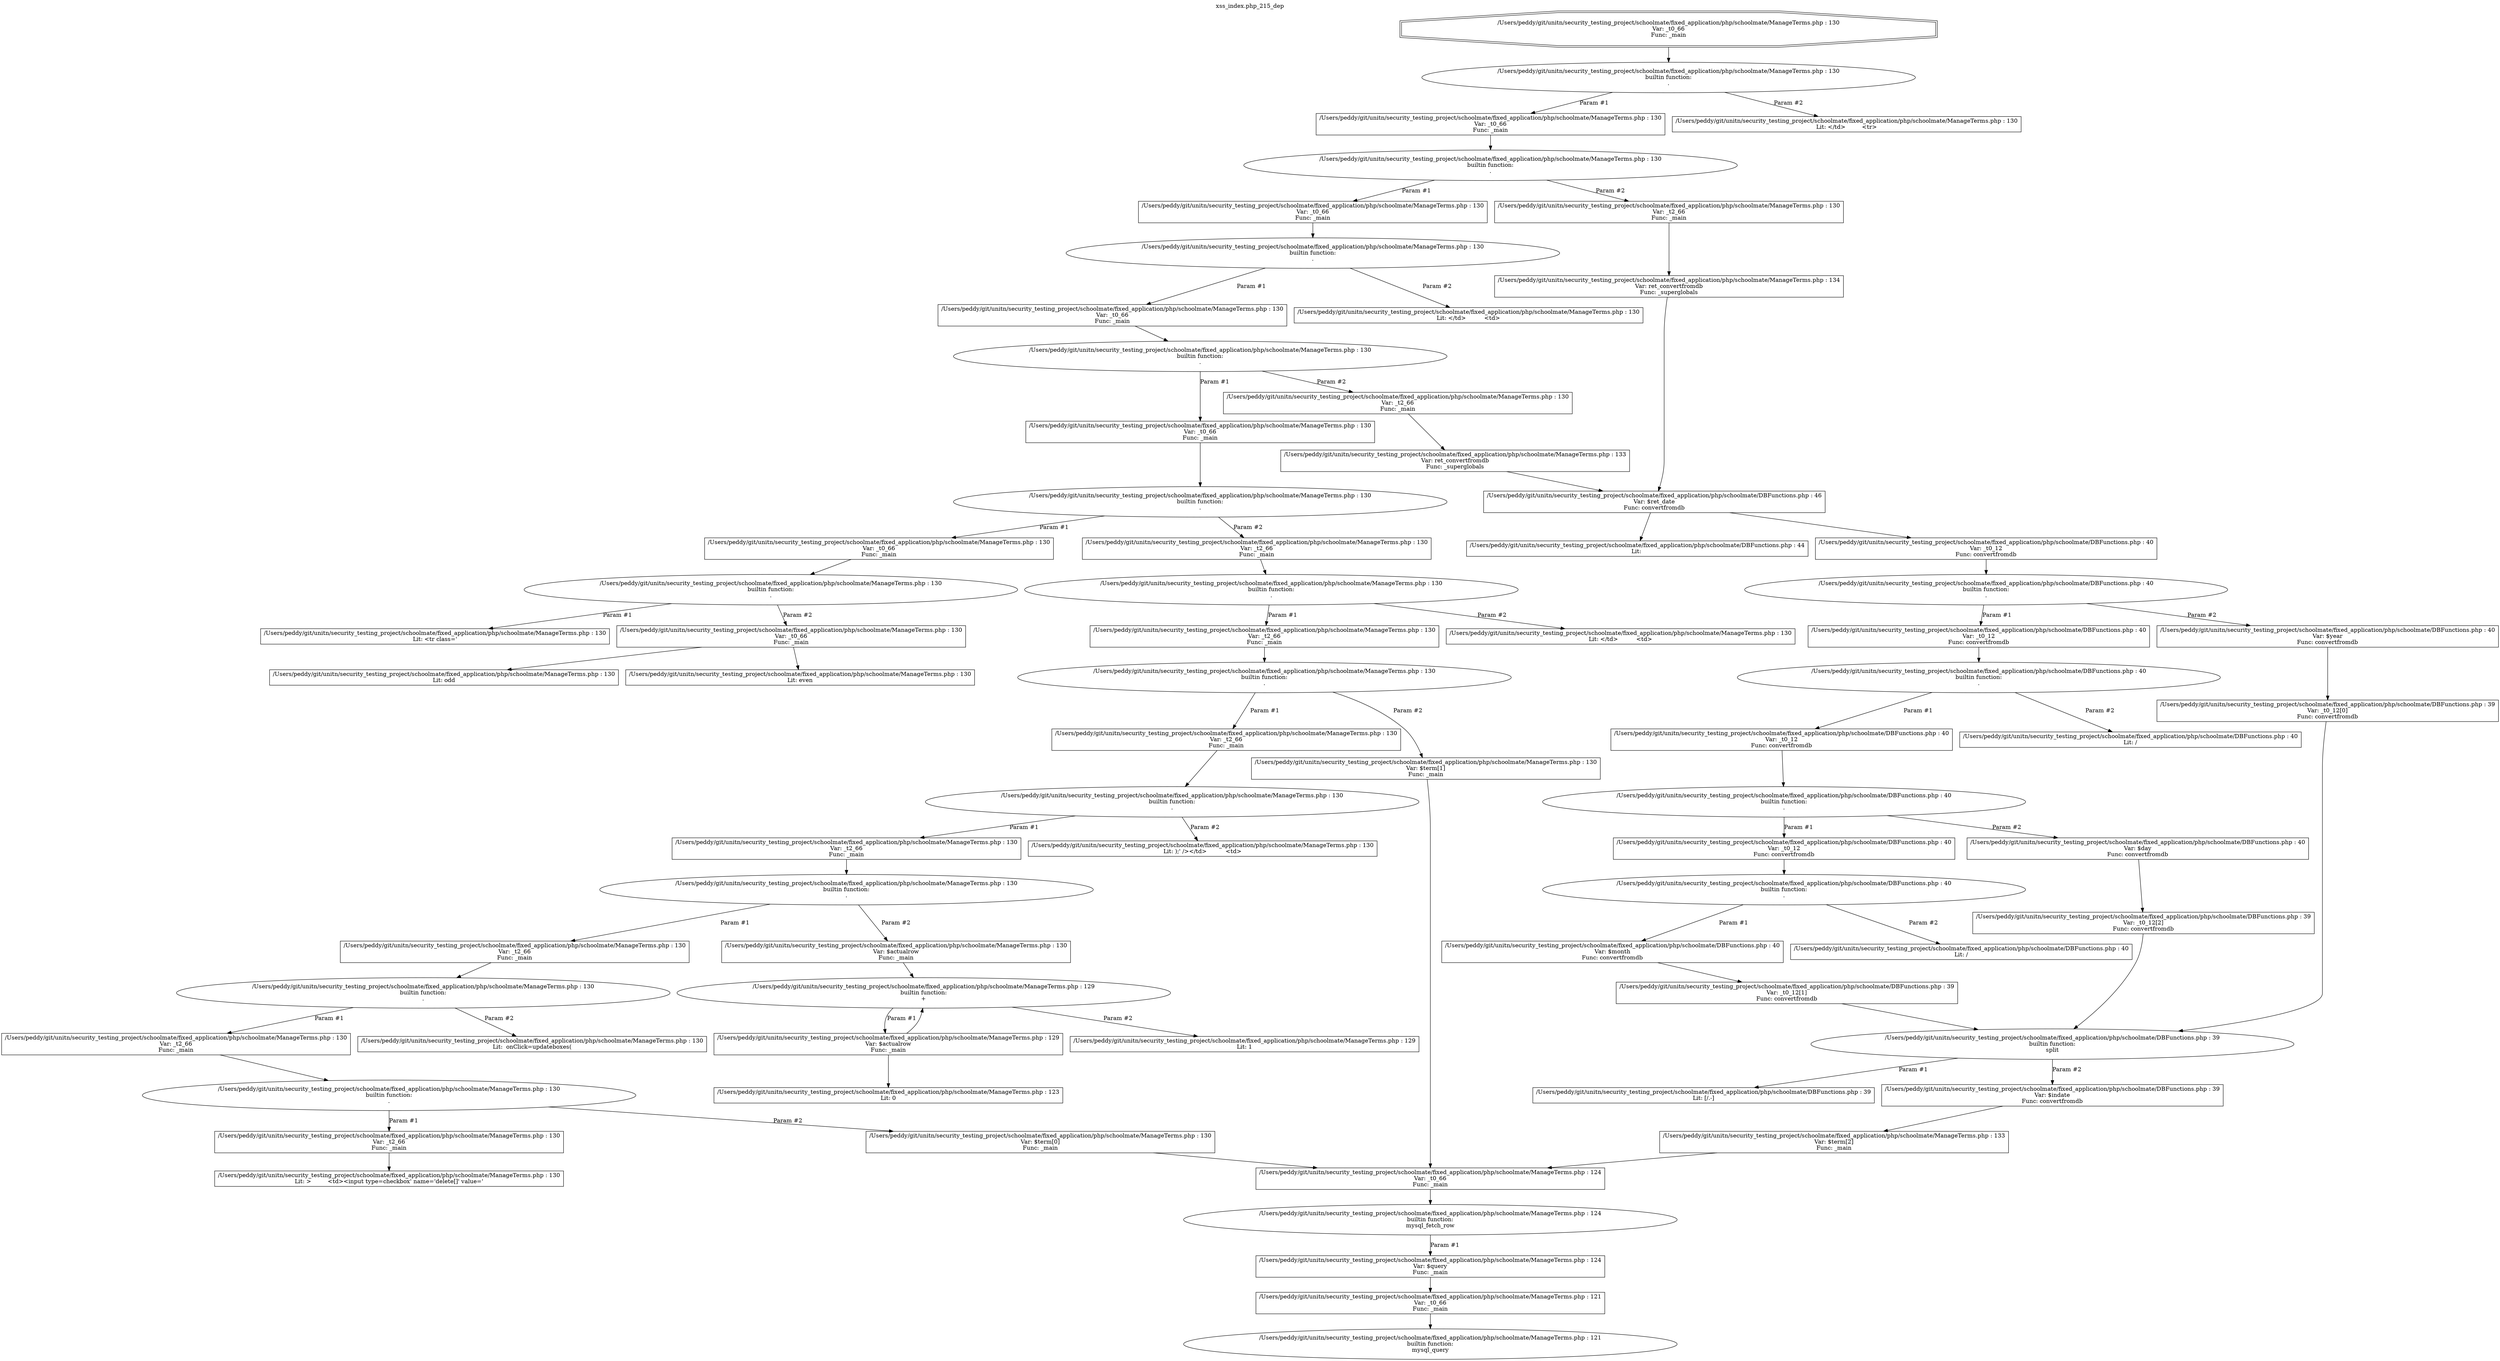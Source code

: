 digraph cfg {
  label="xss_index.php_215_dep";
  labelloc=t;
  n1 [shape=doubleoctagon, label="/Users/peddy/git/unitn/security_testing_project/schoolmate/fixed_application/php/schoolmate/ManageTerms.php : 130\nVar: _t0_66\nFunc: _main\n"];
  n2 [shape=ellipse, label="/Users/peddy/git/unitn/security_testing_project/schoolmate/fixed_application/php/schoolmate/ManageTerms.php : 130\nbuiltin function:\n.\n"];
  n3 [shape=box, label="/Users/peddy/git/unitn/security_testing_project/schoolmate/fixed_application/php/schoolmate/ManageTerms.php : 130\nVar: _t0_66\nFunc: _main\n"];
  n4 [shape=ellipse, label="/Users/peddy/git/unitn/security_testing_project/schoolmate/fixed_application/php/schoolmate/ManageTerms.php : 130\nbuiltin function:\n.\n"];
  n5 [shape=box, label="/Users/peddy/git/unitn/security_testing_project/schoolmate/fixed_application/php/schoolmate/ManageTerms.php : 130\nVar: _t0_66\nFunc: _main\n"];
  n6 [shape=ellipse, label="/Users/peddy/git/unitn/security_testing_project/schoolmate/fixed_application/php/schoolmate/ManageTerms.php : 130\nbuiltin function:\n.\n"];
  n7 [shape=box, label="/Users/peddy/git/unitn/security_testing_project/schoolmate/fixed_application/php/schoolmate/ManageTerms.php : 130\nVar: _t0_66\nFunc: _main\n"];
  n8 [shape=ellipse, label="/Users/peddy/git/unitn/security_testing_project/schoolmate/fixed_application/php/schoolmate/ManageTerms.php : 130\nbuiltin function:\n.\n"];
  n9 [shape=box, label="/Users/peddy/git/unitn/security_testing_project/schoolmate/fixed_application/php/schoolmate/ManageTerms.php : 130\nVar: _t0_66\nFunc: _main\n"];
  n10 [shape=ellipse, label="/Users/peddy/git/unitn/security_testing_project/schoolmate/fixed_application/php/schoolmate/ManageTerms.php : 130\nbuiltin function:\n.\n"];
  n11 [shape=box, label="/Users/peddy/git/unitn/security_testing_project/schoolmate/fixed_application/php/schoolmate/ManageTerms.php : 130\nVar: _t0_66\nFunc: _main\n"];
  n12 [shape=ellipse, label="/Users/peddy/git/unitn/security_testing_project/schoolmate/fixed_application/php/schoolmate/ManageTerms.php : 130\nbuiltin function:\n.\n"];
  n13 [shape=box, label="/Users/peddy/git/unitn/security_testing_project/schoolmate/fixed_application/php/schoolmate/ManageTerms.php : 130\nLit: <tr class='\n"];
  n14 [shape=box, label="/Users/peddy/git/unitn/security_testing_project/schoolmate/fixed_application/php/schoolmate/ManageTerms.php : 130\nVar: _t0_66\nFunc: _main\n"];
  n15 [shape=box, label="/Users/peddy/git/unitn/security_testing_project/schoolmate/fixed_application/php/schoolmate/ManageTerms.php : 130\nLit: odd\n"];
  n16 [shape=box, label="/Users/peddy/git/unitn/security_testing_project/schoolmate/fixed_application/php/schoolmate/ManageTerms.php : 130\nLit: even\n"];
  n17 [shape=box, label="/Users/peddy/git/unitn/security_testing_project/schoolmate/fixed_application/php/schoolmate/ManageTerms.php : 130\nVar: _t2_66\nFunc: _main\n"];
  n18 [shape=ellipse, label="/Users/peddy/git/unitn/security_testing_project/schoolmate/fixed_application/php/schoolmate/ManageTerms.php : 130\nbuiltin function:\n.\n"];
  n19 [shape=box, label="/Users/peddy/git/unitn/security_testing_project/schoolmate/fixed_application/php/schoolmate/ManageTerms.php : 130\nVar: _t2_66\nFunc: _main\n"];
  n20 [shape=ellipse, label="/Users/peddy/git/unitn/security_testing_project/schoolmate/fixed_application/php/schoolmate/ManageTerms.php : 130\nbuiltin function:\n.\n"];
  n21 [shape=box, label="/Users/peddy/git/unitn/security_testing_project/schoolmate/fixed_application/php/schoolmate/ManageTerms.php : 130\nVar: _t2_66\nFunc: _main\n"];
  n22 [shape=ellipse, label="/Users/peddy/git/unitn/security_testing_project/schoolmate/fixed_application/php/schoolmate/ManageTerms.php : 130\nbuiltin function:\n.\n"];
  n23 [shape=box, label="/Users/peddy/git/unitn/security_testing_project/schoolmate/fixed_application/php/schoolmate/ManageTerms.php : 130\nVar: _t2_66\nFunc: _main\n"];
  n24 [shape=ellipse, label="/Users/peddy/git/unitn/security_testing_project/schoolmate/fixed_application/php/schoolmate/ManageTerms.php : 130\nbuiltin function:\n.\n"];
  n25 [shape=box, label="/Users/peddy/git/unitn/security_testing_project/schoolmate/fixed_application/php/schoolmate/ManageTerms.php : 130\nVar: _t2_66\nFunc: _main\n"];
  n26 [shape=ellipse, label="/Users/peddy/git/unitn/security_testing_project/schoolmate/fixed_application/php/schoolmate/ManageTerms.php : 130\nbuiltin function:\n.\n"];
  n27 [shape=box, label="/Users/peddy/git/unitn/security_testing_project/schoolmate/fixed_application/php/schoolmate/ManageTerms.php : 130\nVar: _t2_66\nFunc: _main\n"];
  n28 [shape=ellipse, label="/Users/peddy/git/unitn/security_testing_project/schoolmate/fixed_application/php/schoolmate/ManageTerms.php : 130\nbuiltin function:\n.\n"];
  n29 [shape=box, label="/Users/peddy/git/unitn/security_testing_project/schoolmate/fixed_application/php/schoolmate/ManageTerms.php : 130\nVar: _t2_66\nFunc: _main\n"];
  n30 [shape=box, label="/Users/peddy/git/unitn/security_testing_project/schoolmate/fixed_application/php/schoolmate/ManageTerms.php : 130\nLit: >	  <td><input type=checkbox' name='delete[]' value='\n"];
  n31 [shape=box, label="/Users/peddy/git/unitn/security_testing_project/schoolmate/fixed_application/php/schoolmate/ManageTerms.php : 130\nVar: $term[0]\nFunc: _main\n"];
  n32 [shape=box, label="/Users/peddy/git/unitn/security_testing_project/schoolmate/fixed_application/php/schoolmate/ManageTerms.php : 124\nVar: _t0_66\nFunc: _main\n"];
  n33 [shape=ellipse, label="/Users/peddy/git/unitn/security_testing_project/schoolmate/fixed_application/php/schoolmate/ManageTerms.php : 124\nbuiltin function:\nmysql_fetch_row\n"];
  n34 [shape=box, label="/Users/peddy/git/unitn/security_testing_project/schoolmate/fixed_application/php/schoolmate/ManageTerms.php : 124\nVar: $query\nFunc: _main\n"];
  n35 [shape=box, label="/Users/peddy/git/unitn/security_testing_project/schoolmate/fixed_application/php/schoolmate/ManageTerms.php : 121\nVar: _t0_66\nFunc: _main\n"];
  n36 [shape=ellipse, label="/Users/peddy/git/unitn/security_testing_project/schoolmate/fixed_application/php/schoolmate/ManageTerms.php : 121\nbuiltin function:\nmysql_query\n"];
  n37 [shape=box, label="/Users/peddy/git/unitn/security_testing_project/schoolmate/fixed_application/php/schoolmate/ManageTerms.php : 130\nLit:  onClick=updateboxes(\n"];
  n38 [shape=box, label="/Users/peddy/git/unitn/security_testing_project/schoolmate/fixed_application/php/schoolmate/ManageTerms.php : 130\nVar: $actualrow\nFunc: _main\n"];
  n39 [shape=ellipse, label="/Users/peddy/git/unitn/security_testing_project/schoolmate/fixed_application/php/schoolmate/ManageTerms.php : 129\nbuiltin function:\n+\n"];
  n40 [shape=box, label="/Users/peddy/git/unitn/security_testing_project/schoolmate/fixed_application/php/schoolmate/ManageTerms.php : 129\nVar: $actualrow\nFunc: _main\n"];
  n41 [shape=box, label="/Users/peddy/git/unitn/security_testing_project/schoolmate/fixed_application/php/schoolmate/ManageTerms.php : 123\nLit: 0\n"];
  n42 [shape=box, label="/Users/peddy/git/unitn/security_testing_project/schoolmate/fixed_application/php/schoolmate/ManageTerms.php : 129\nLit: 1\n"];
  n43 [shape=box, label="/Users/peddy/git/unitn/security_testing_project/schoolmate/fixed_application/php/schoolmate/ManageTerms.php : 130\nLit: );' /></td>	  <td>\n"];
  n44 [shape=box, label="/Users/peddy/git/unitn/security_testing_project/schoolmate/fixed_application/php/schoolmate/ManageTerms.php : 130\nVar: $term[1]\nFunc: _main\n"];
  n45 [shape=box, label="/Users/peddy/git/unitn/security_testing_project/schoolmate/fixed_application/php/schoolmate/ManageTerms.php : 130\nLit: </td>	  <td>\n"];
  n46 [shape=box, label="/Users/peddy/git/unitn/security_testing_project/schoolmate/fixed_application/php/schoolmate/ManageTerms.php : 130\nVar: _t2_66\nFunc: _main\n"];
  n47 [shape=box, label="/Users/peddy/git/unitn/security_testing_project/schoolmate/fixed_application/php/schoolmate/ManageTerms.php : 133\nVar: ret_convertfromdb\nFunc: _superglobals\n"];
  n48 [shape=box, label="/Users/peddy/git/unitn/security_testing_project/schoolmate/fixed_application/php/schoolmate/DBFunctions.php : 46\nVar: $ret_date\nFunc: convertfromdb\n"];
  n49 [shape=box, label="/Users/peddy/git/unitn/security_testing_project/schoolmate/fixed_application/php/schoolmate/DBFunctions.php : 44\nLit: \n"];
  n50 [shape=box, label="/Users/peddy/git/unitn/security_testing_project/schoolmate/fixed_application/php/schoolmate/DBFunctions.php : 40\nVar: _t0_12\nFunc: convertfromdb\n"];
  n51 [shape=ellipse, label="/Users/peddy/git/unitn/security_testing_project/schoolmate/fixed_application/php/schoolmate/DBFunctions.php : 40\nbuiltin function:\n.\n"];
  n52 [shape=box, label="/Users/peddy/git/unitn/security_testing_project/schoolmate/fixed_application/php/schoolmate/DBFunctions.php : 40\nVar: _t0_12\nFunc: convertfromdb\n"];
  n53 [shape=ellipse, label="/Users/peddy/git/unitn/security_testing_project/schoolmate/fixed_application/php/schoolmate/DBFunctions.php : 40\nbuiltin function:\n.\n"];
  n54 [shape=box, label="/Users/peddy/git/unitn/security_testing_project/schoolmate/fixed_application/php/schoolmate/DBFunctions.php : 40\nVar: _t0_12\nFunc: convertfromdb\n"];
  n55 [shape=ellipse, label="/Users/peddy/git/unitn/security_testing_project/schoolmate/fixed_application/php/schoolmate/DBFunctions.php : 40\nbuiltin function:\n.\n"];
  n56 [shape=box, label="/Users/peddy/git/unitn/security_testing_project/schoolmate/fixed_application/php/schoolmate/DBFunctions.php : 40\nVar: _t0_12\nFunc: convertfromdb\n"];
  n57 [shape=ellipse, label="/Users/peddy/git/unitn/security_testing_project/schoolmate/fixed_application/php/schoolmate/DBFunctions.php : 40\nbuiltin function:\n.\n"];
  n58 [shape=box, label="/Users/peddy/git/unitn/security_testing_project/schoolmate/fixed_application/php/schoolmate/DBFunctions.php : 40\nVar: $month\nFunc: convertfromdb\n"];
  n59 [shape=box, label="/Users/peddy/git/unitn/security_testing_project/schoolmate/fixed_application/php/schoolmate/DBFunctions.php : 39\nVar: _t0_12[1]\nFunc: convertfromdb\n"];
  n60 [shape=ellipse, label="/Users/peddy/git/unitn/security_testing_project/schoolmate/fixed_application/php/schoolmate/DBFunctions.php : 39\nbuiltin function:\nsplit\n"];
  n61 [shape=box, label="/Users/peddy/git/unitn/security_testing_project/schoolmate/fixed_application/php/schoolmate/DBFunctions.php : 39\nLit: [/.-]\n"];
  n62 [shape=box, label="/Users/peddy/git/unitn/security_testing_project/schoolmate/fixed_application/php/schoolmate/DBFunctions.php : 39\nVar: $indate\nFunc: convertfromdb\n"];
  n63 [shape=box, label="/Users/peddy/git/unitn/security_testing_project/schoolmate/fixed_application/php/schoolmate/ManageTerms.php : 133\nVar: $term[2]\nFunc: _main\n"];
  n64 [shape=box, label="/Users/peddy/git/unitn/security_testing_project/schoolmate/fixed_application/php/schoolmate/DBFunctions.php : 40\nLit: /\n"];
  n65 [shape=box, label="/Users/peddy/git/unitn/security_testing_project/schoolmate/fixed_application/php/schoolmate/DBFunctions.php : 40\nVar: $day\nFunc: convertfromdb\n"];
  n66 [shape=box, label="/Users/peddy/git/unitn/security_testing_project/schoolmate/fixed_application/php/schoolmate/DBFunctions.php : 39\nVar: _t0_12[2]\nFunc: convertfromdb\n"];
  n67 [shape=box, label="/Users/peddy/git/unitn/security_testing_project/schoolmate/fixed_application/php/schoolmate/DBFunctions.php : 40\nLit: /\n"];
  n68 [shape=box, label="/Users/peddy/git/unitn/security_testing_project/schoolmate/fixed_application/php/schoolmate/DBFunctions.php : 40\nVar: $year\nFunc: convertfromdb\n"];
  n69 [shape=box, label="/Users/peddy/git/unitn/security_testing_project/schoolmate/fixed_application/php/schoolmate/DBFunctions.php : 39\nVar: _t0_12[0]\nFunc: convertfromdb\n"];
  n70 [shape=box, label="/Users/peddy/git/unitn/security_testing_project/schoolmate/fixed_application/php/schoolmate/ManageTerms.php : 130\nLit: </td>	  <td>\n"];
  n71 [shape=box, label="/Users/peddy/git/unitn/security_testing_project/schoolmate/fixed_application/php/schoolmate/ManageTerms.php : 130\nVar: _t2_66\nFunc: _main\n"];
  n72 [shape=box, label="/Users/peddy/git/unitn/security_testing_project/schoolmate/fixed_application/php/schoolmate/ManageTerms.php : 134\nVar: ret_convertfromdb\nFunc: _superglobals\n"];
  n73 [shape=box, label="/Users/peddy/git/unitn/security_testing_project/schoolmate/fixed_application/php/schoolmate/ManageTerms.php : 130\nLit: </td>	 <tr>\n"];
  n1 -> n2;
  n3 -> n4;
  n5 -> n6;
  n7 -> n8;
  n9 -> n10;
  n11 -> n12;
  n12 -> n13[label="Param #1"];
  n12 -> n14[label="Param #2"];
  n14 -> n15;
  n14 -> n16;
  n10 -> n11[label="Param #1"];
  n10 -> n17[label="Param #2"];
  n17 -> n18;
  n19 -> n20;
  n21 -> n22;
  n23 -> n24;
  n25 -> n26;
  n27 -> n28;
  n29 -> n30;
  n28 -> n29[label="Param #1"];
  n28 -> n31[label="Param #2"];
  n32 -> n33;
  n35 -> n36;
  n34 -> n35;
  n33 -> n34[label="Param #1"];
  n31 -> n32;
  n26 -> n27[label="Param #1"];
  n26 -> n37[label="Param #2"];
  n24 -> n25[label="Param #1"];
  n24 -> n38[label="Param #2"];
  n38 -> n39;
  n40 -> n41;
  n40 -> n39;
  n39 -> n40[label="Param #1"];
  n39 -> n42[label="Param #2"];
  n22 -> n23[label="Param #1"];
  n22 -> n43[label="Param #2"];
  n20 -> n21[label="Param #1"];
  n20 -> n44[label="Param #2"];
  n44 -> n32;
  n18 -> n19[label="Param #1"];
  n18 -> n45[label="Param #2"];
  n8 -> n9[label="Param #1"];
  n8 -> n46[label="Param #2"];
  n48 -> n49;
  n48 -> n50;
  n50 -> n51;
  n52 -> n53;
  n54 -> n55;
  n56 -> n57;
  n59 -> n60;
  n60 -> n61[label="Param #1"];
  n60 -> n62[label="Param #2"];
  n63 -> n32;
  n62 -> n63;
  n58 -> n59;
  n57 -> n58[label="Param #1"];
  n57 -> n64[label="Param #2"];
  n55 -> n56[label="Param #1"];
  n55 -> n65[label="Param #2"];
  n66 -> n60;
  n65 -> n66;
  n53 -> n54[label="Param #1"];
  n53 -> n67[label="Param #2"];
  n51 -> n52[label="Param #1"];
  n51 -> n68[label="Param #2"];
  n69 -> n60;
  n68 -> n69;
  n47 -> n48;
  n46 -> n47;
  n6 -> n7[label="Param #1"];
  n6 -> n70[label="Param #2"];
  n4 -> n5[label="Param #1"];
  n4 -> n71[label="Param #2"];
  n72 -> n48;
  n71 -> n72;
  n2 -> n3[label="Param #1"];
  n2 -> n73[label="Param #2"];
}
